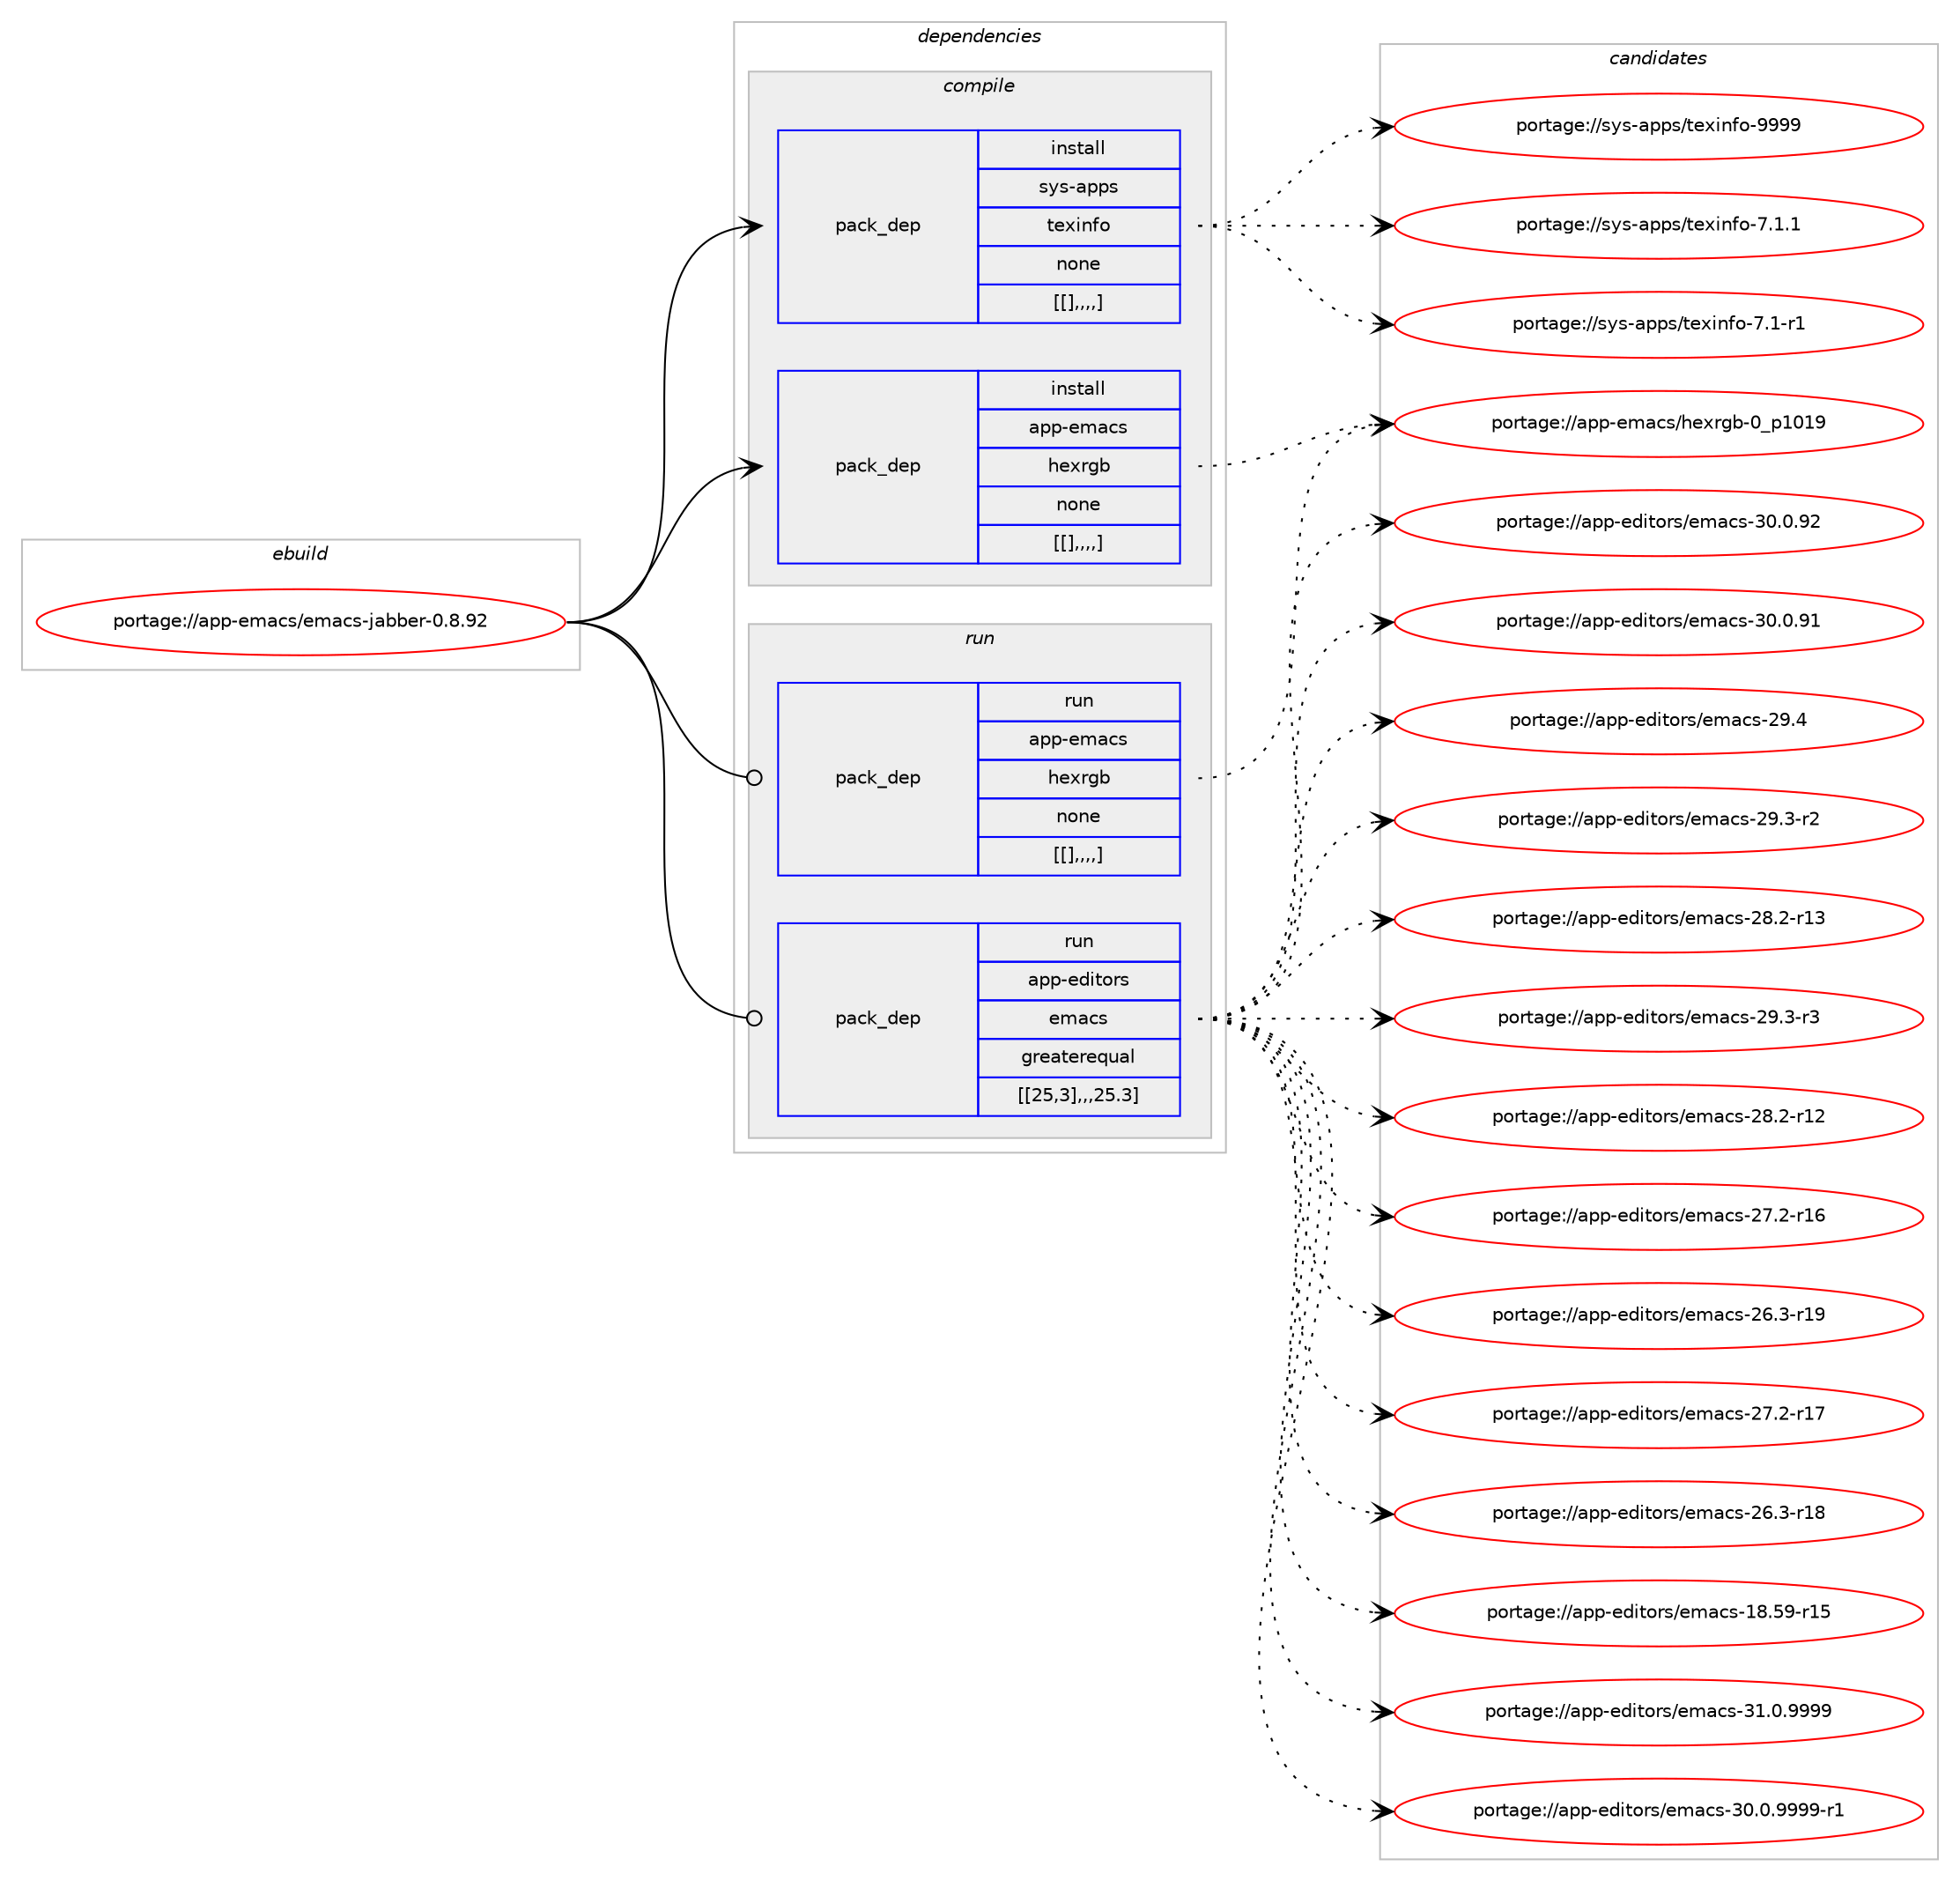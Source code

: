 digraph prolog {

# *************
# Graph options
# *************

newrank=true;
concentrate=true;
compound=true;
graph [rankdir=LR,fontname=Helvetica,fontsize=10,ranksep=1.5];#, ranksep=2.5, nodesep=0.2];
edge  [arrowhead=vee];
node  [fontname=Helvetica,fontsize=10];

# **********
# The ebuild
# **********

subgraph cluster_leftcol {
color=gray;
label=<<i>ebuild</i>>;
id [label="portage://app-emacs/emacs-jabber-0.8.92", color=red, width=4, href="../app-emacs/emacs-jabber-0.8.92.svg"];
}

# ****************
# The dependencies
# ****************

subgraph cluster_midcol {
color=gray;
label=<<i>dependencies</i>>;
subgraph cluster_compile {
fillcolor="#eeeeee";
style=filled;
label=<<i>compile</i>>;
subgraph pack15783 {
dependency21968 [label=<<TABLE BORDER="0" CELLBORDER="1" CELLSPACING="0" CELLPADDING="4" WIDTH="220"><TR><TD ROWSPAN="6" CELLPADDING="30">pack_dep</TD></TR><TR><TD WIDTH="110">install</TD></TR><TR><TD>app-emacs</TD></TR><TR><TD>hexrgb</TD></TR><TR><TD>none</TD></TR><TR><TD>[[],,,,]</TD></TR></TABLE>>, shape=none, color=blue];
}
id:e -> dependency21968:w [weight=20,style="solid",arrowhead="vee"];
subgraph pack15785 {
dependency21972 [label=<<TABLE BORDER="0" CELLBORDER="1" CELLSPACING="0" CELLPADDING="4" WIDTH="220"><TR><TD ROWSPAN="6" CELLPADDING="30">pack_dep</TD></TR><TR><TD WIDTH="110">install</TD></TR><TR><TD>sys-apps</TD></TR><TR><TD>texinfo</TD></TR><TR><TD>none</TD></TR><TR><TD>[[],,,,]</TD></TR></TABLE>>, shape=none, color=blue];
}
id:e -> dependency21972:w [weight=20,style="solid",arrowhead="vee"];
}
subgraph cluster_compileandrun {
fillcolor="#eeeeee";
style=filled;
label=<<i>compile and run</i>>;
}
subgraph cluster_run {
fillcolor="#eeeeee";
style=filled;
label=<<i>run</i>>;
subgraph pack15788 {
dependency22008 [label=<<TABLE BORDER="0" CELLBORDER="1" CELLSPACING="0" CELLPADDING="4" WIDTH="220"><TR><TD ROWSPAN="6" CELLPADDING="30">pack_dep</TD></TR><TR><TD WIDTH="110">run</TD></TR><TR><TD>app-editors</TD></TR><TR><TD>emacs</TD></TR><TR><TD>greaterequal</TD></TR><TR><TD>[[25,3],,,25.3]</TD></TR></TABLE>>, shape=none, color=blue];
}
id:e -> dependency22008:w [weight=20,style="solid",arrowhead="odot"];
subgraph pack15815 {
dependency22016 [label=<<TABLE BORDER="0" CELLBORDER="1" CELLSPACING="0" CELLPADDING="4" WIDTH="220"><TR><TD ROWSPAN="6" CELLPADDING="30">pack_dep</TD></TR><TR><TD WIDTH="110">run</TD></TR><TR><TD>app-emacs</TD></TR><TR><TD>hexrgb</TD></TR><TR><TD>none</TD></TR><TR><TD>[[],,,,]</TD></TR></TABLE>>, shape=none, color=blue];
}
id:e -> dependency22016:w [weight=20,style="solid",arrowhead="odot"];
}
}

# **************
# The candidates
# **************

subgraph cluster_choices {
rank=same;
color=gray;
label=<<i>candidates</i>>;

subgraph choice14166 {
color=black;
nodesep=1;
choice97112112451011099799115471041011201141039845489511249484957 [label="portage://app-emacs/hexrgb-0_p1019", color=red, width=4,href="../app-emacs/hexrgb-0_p1019.svg"];
dependency21968:e -> choice97112112451011099799115471041011201141039845489511249484957:w [style=dotted,weight="100"];
}
subgraph choice14184 {
color=black;
nodesep=1;
choice1151211154597112112115471161011201051101021114557575757 [label="portage://sys-apps/texinfo-9999", color=red, width=4,href="../sys-apps/texinfo-9999.svg"];
choice115121115459711211211547116101120105110102111455546494649 [label="portage://sys-apps/texinfo-7.1.1", color=red, width=4,href="../sys-apps/texinfo-7.1.1.svg"];
choice115121115459711211211547116101120105110102111455546494511449 [label="portage://sys-apps/texinfo-7.1-r1", color=red, width=4,href="../sys-apps/texinfo-7.1-r1.svg"];
dependency21972:e -> choice1151211154597112112115471161011201051101021114557575757:w [style=dotted,weight="100"];
dependency21972:e -> choice115121115459711211211547116101120105110102111455546494649:w [style=dotted,weight="100"];
dependency21972:e -> choice115121115459711211211547116101120105110102111455546494511449:w [style=dotted,weight="100"];
}
subgraph choice14189 {
color=black;
nodesep=1;
choice971121124510110010511611111411547101109979911545514946484657575757 [label="portage://app-editors/emacs-31.0.9999", color=red, width=4,href="../app-editors/emacs-31.0.9999.svg"];
choice9711211245101100105116111114115471011099799115455148464846575757574511449 [label="portage://app-editors/emacs-30.0.9999-r1", color=red, width=4,href="../app-editors/emacs-30.0.9999-r1.svg"];
choice97112112451011001051161111141154710110997991154551484648465750 [label="portage://app-editors/emacs-30.0.92", color=red, width=4,href="../app-editors/emacs-30.0.92.svg"];
choice97112112451011001051161111141154710110997991154551484648465749 [label="portage://app-editors/emacs-30.0.91", color=red, width=4,href="../app-editors/emacs-30.0.91.svg"];
choice97112112451011001051161111141154710110997991154550574652 [label="portage://app-editors/emacs-29.4", color=red, width=4,href="../app-editors/emacs-29.4.svg"];
choice971121124510110010511611111411547101109979911545505746514511451 [label="portage://app-editors/emacs-29.3-r3", color=red, width=4,href="../app-editors/emacs-29.3-r3.svg"];
choice971121124510110010511611111411547101109979911545505746514511450 [label="portage://app-editors/emacs-29.3-r2", color=red, width=4,href="../app-editors/emacs-29.3-r2.svg"];
choice97112112451011001051161111141154710110997991154550564650451144951 [label="portage://app-editors/emacs-28.2-r13", color=red, width=4,href="../app-editors/emacs-28.2-r13.svg"];
choice97112112451011001051161111141154710110997991154550564650451144950 [label="portage://app-editors/emacs-28.2-r12", color=red, width=4,href="../app-editors/emacs-28.2-r12.svg"];
choice97112112451011001051161111141154710110997991154550554650451144955 [label="portage://app-editors/emacs-27.2-r17", color=red, width=4,href="../app-editors/emacs-27.2-r17.svg"];
choice97112112451011001051161111141154710110997991154550554650451144954 [label="portage://app-editors/emacs-27.2-r16", color=red, width=4,href="../app-editors/emacs-27.2-r16.svg"];
choice97112112451011001051161111141154710110997991154550544651451144957 [label="portage://app-editors/emacs-26.3-r19", color=red, width=4,href="../app-editors/emacs-26.3-r19.svg"];
choice97112112451011001051161111141154710110997991154550544651451144956 [label="portage://app-editors/emacs-26.3-r18", color=red, width=4,href="../app-editors/emacs-26.3-r18.svg"];
choice9711211245101100105116111114115471011099799115454956465357451144953 [label="portage://app-editors/emacs-18.59-r15", color=red, width=4,href="../app-editors/emacs-18.59-r15.svg"];
dependency22008:e -> choice971121124510110010511611111411547101109979911545514946484657575757:w [style=dotted,weight="100"];
dependency22008:e -> choice9711211245101100105116111114115471011099799115455148464846575757574511449:w [style=dotted,weight="100"];
dependency22008:e -> choice97112112451011001051161111141154710110997991154551484648465750:w [style=dotted,weight="100"];
dependency22008:e -> choice97112112451011001051161111141154710110997991154551484648465749:w [style=dotted,weight="100"];
dependency22008:e -> choice97112112451011001051161111141154710110997991154550574652:w [style=dotted,weight="100"];
dependency22008:e -> choice971121124510110010511611111411547101109979911545505746514511451:w [style=dotted,weight="100"];
dependency22008:e -> choice971121124510110010511611111411547101109979911545505746514511450:w [style=dotted,weight="100"];
dependency22008:e -> choice97112112451011001051161111141154710110997991154550564650451144951:w [style=dotted,weight="100"];
dependency22008:e -> choice97112112451011001051161111141154710110997991154550564650451144950:w [style=dotted,weight="100"];
dependency22008:e -> choice97112112451011001051161111141154710110997991154550554650451144955:w [style=dotted,weight="100"];
dependency22008:e -> choice97112112451011001051161111141154710110997991154550554650451144954:w [style=dotted,weight="100"];
dependency22008:e -> choice97112112451011001051161111141154710110997991154550544651451144957:w [style=dotted,weight="100"];
dependency22008:e -> choice97112112451011001051161111141154710110997991154550544651451144956:w [style=dotted,weight="100"];
dependency22008:e -> choice9711211245101100105116111114115471011099799115454956465357451144953:w [style=dotted,weight="100"];
}
subgraph choice14205 {
color=black;
nodesep=1;
choice97112112451011099799115471041011201141039845489511249484957 [label="portage://app-emacs/hexrgb-0_p1019", color=red, width=4,href="../app-emacs/hexrgb-0_p1019.svg"];
dependency22016:e -> choice97112112451011099799115471041011201141039845489511249484957:w [style=dotted,weight="100"];
}
}

}
